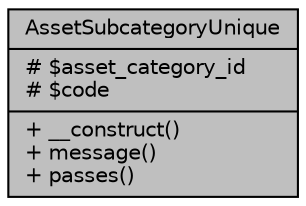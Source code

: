digraph "AssetSubcategoryUnique"
{
 // LATEX_PDF_SIZE
  bgcolor="transparent";
  edge [fontname="Helvetica",fontsize="10",labelfontname="Helvetica",labelfontsize="10"];
  node [fontname="Helvetica",fontsize="10",shape=record];
  Node1 [label="{AssetSubcategoryUnique\n|# $asset_category_id\l# $code\l|+ __construct()\l+ message()\l+ passes()\l}",height=0.2,width=0.4,color="black", fillcolor="grey75", style="filled", fontcolor="black",tooltip="[descripción detallada]"];
}
